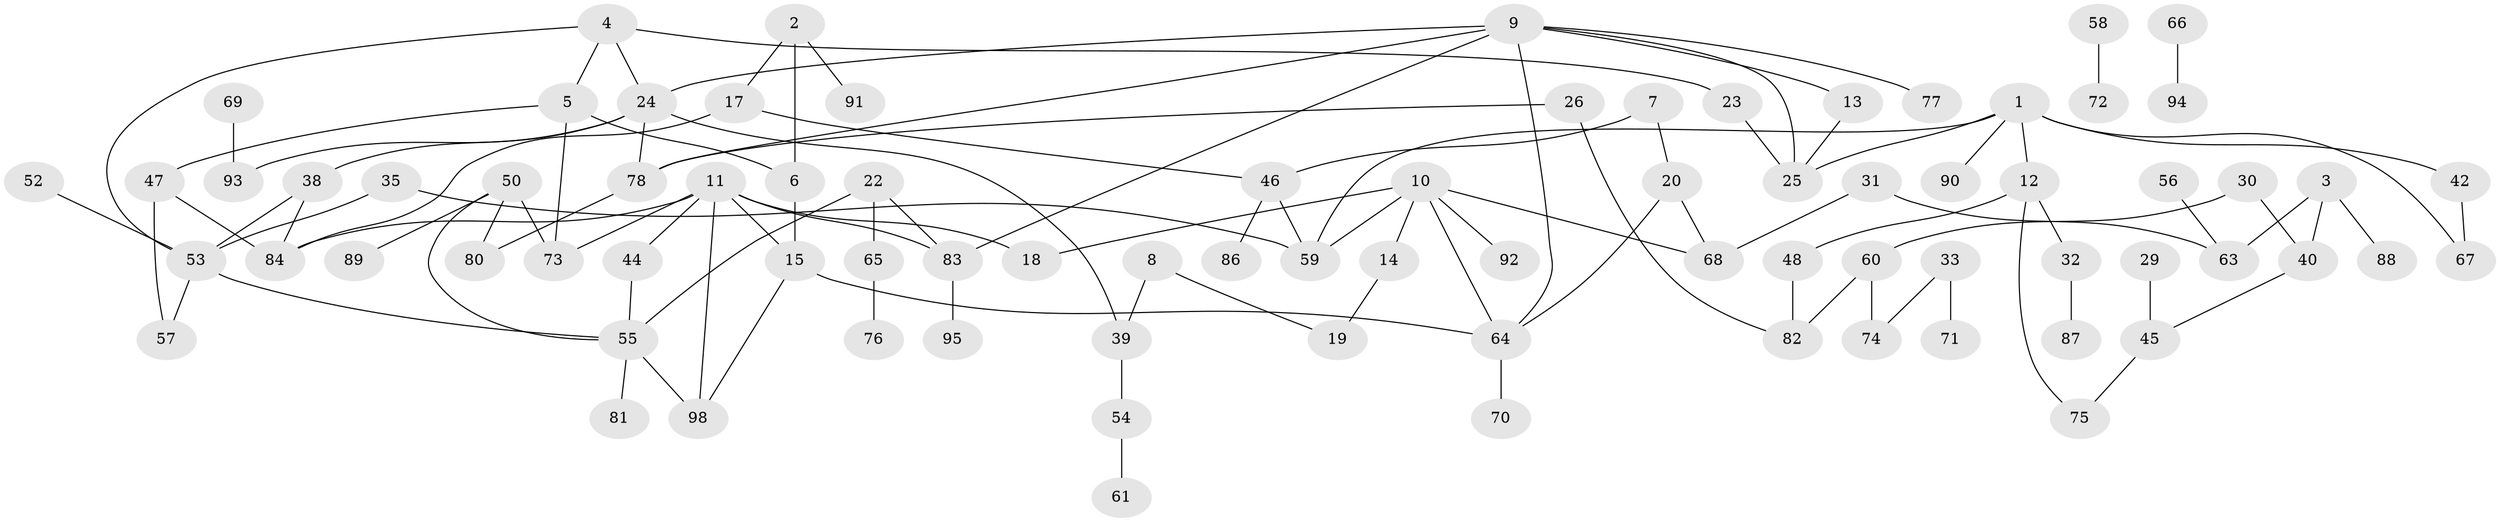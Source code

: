 // original degree distribution, {3: 0.17985611510791366, 2: 0.2589928057553957, 1: 0.28776978417266186, 5: 0.050359712230215826, 6: 0.02158273381294964, 4: 0.10071942446043165, 0: 0.10071942446043165}
// Generated by graph-tools (version 1.1) at 2025/47/03/04/25 22:47:54]
// undirected, 82 vertices, 107 edges
graph export_dot {
  node [color=gray90,style=filled];
  1;
  2;
  3;
  4;
  5;
  6;
  7;
  8;
  9;
  10;
  11;
  12;
  13;
  14;
  15;
  17;
  18;
  19;
  20;
  22;
  23;
  24;
  25;
  26;
  29;
  30;
  31;
  32;
  33;
  35;
  38;
  39;
  40;
  42;
  44;
  45;
  46;
  47;
  48;
  50;
  52;
  53;
  54;
  55;
  56;
  57;
  58;
  59;
  60;
  61;
  63;
  64;
  65;
  66;
  67;
  68;
  69;
  70;
  71;
  72;
  73;
  74;
  75;
  76;
  77;
  78;
  80;
  81;
  82;
  83;
  84;
  86;
  87;
  88;
  89;
  90;
  91;
  92;
  93;
  94;
  95;
  98;
  1 -- 12 [weight=1.0];
  1 -- 25 [weight=1.0];
  1 -- 42 [weight=1.0];
  1 -- 59 [weight=1.0];
  1 -- 67 [weight=1.0];
  1 -- 90 [weight=1.0];
  2 -- 6 [weight=1.0];
  2 -- 17 [weight=1.0];
  2 -- 91 [weight=1.0];
  3 -- 40 [weight=1.0];
  3 -- 63 [weight=1.0];
  3 -- 88 [weight=1.0];
  4 -- 5 [weight=1.0];
  4 -- 23 [weight=1.0];
  4 -- 24 [weight=1.0];
  4 -- 53 [weight=1.0];
  5 -- 6 [weight=1.0];
  5 -- 47 [weight=1.0];
  5 -- 73 [weight=1.0];
  6 -- 15 [weight=1.0];
  7 -- 20 [weight=1.0];
  7 -- 46 [weight=1.0];
  8 -- 19 [weight=1.0];
  8 -- 39 [weight=1.0];
  9 -- 13 [weight=1.0];
  9 -- 24 [weight=1.0];
  9 -- 25 [weight=1.0];
  9 -- 64 [weight=1.0];
  9 -- 77 [weight=1.0];
  9 -- 78 [weight=1.0];
  9 -- 83 [weight=1.0];
  10 -- 14 [weight=1.0];
  10 -- 18 [weight=1.0];
  10 -- 59 [weight=1.0];
  10 -- 64 [weight=1.0];
  10 -- 68 [weight=1.0];
  10 -- 92 [weight=1.0];
  11 -- 15 [weight=1.0];
  11 -- 18 [weight=1.0];
  11 -- 44 [weight=1.0];
  11 -- 73 [weight=1.0];
  11 -- 83 [weight=1.0];
  11 -- 84 [weight=1.0];
  11 -- 98 [weight=1.0];
  12 -- 32 [weight=1.0];
  12 -- 48 [weight=1.0];
  12 -- 75 [weight=1.0];
  13 -- 25 [weight=1.0];
  14 -- 19 [weight=1.0];
  15 -- 64 [weight=1.0];
  15 -- 98 [weight=1.0];
  17 -- 46 [weight=1.0];
  17 -- 84 [weight=1.0];
  20 -- 64 [weight=1.0];
  20 -- 68 [weight=1.0];
  22 -- 55 [weight=1.0];
  22 -- 65 [weight=1.0];
  22 -- 83 [weight=1.0];
  23 -- 25 [weight=1.0];
  24 -- 38 [weight=1.0];
  24 -- 39 [weight=1.0];
  24 -- 78 [weight=1.0];
  24 -- 93 [weight=1.0];
  26 -- 78 [weight=1.0];
  26 -- 82 [weight=1.0];
  29 -- 45 [weight=1.0];
  30 -- 40 [weight=1.0];
  30 -- 60 [weight=1.0];
  31 -- 63 [weight=1.0];
  31 -- 68 [weight=1.0];
  32 -- 87 [weight=1.0];
  33 -- 71 [weight=1.0];
  33 -- 74 [weight=1.0];
  35 -- 53 [weight=1.0];
  35 -- 59 [weight=1.0];
  38 -- 53 [weight=1.0];
  38 -- 84 [weight=1.0];
  39 -- 54 [weight=1.0];
  40 -- 45 [weight=1.0];
  42 -- 67 [weight=1.0];
  44 -- 55 [weight=1.0];
  45 -- 75 [weight=1.0];
  46 -- 59 [weight=1.0];
  46 -- 86 [weight=1.0];
  47 -- 57 [weight=1.0];
  47 -- 84 [weight=1.0];
  48 -- 82 [weight=1.0];
  50 -- 55 [weight=1.0];
  50 -- 73 [weight=1.0];
  50 -- 80 [weight=1.0];
  50 -- 89 [weight=1.0];
  52 -- 53 [weight=1.0];
  53 -- 55 [weight=1.0];
  53 -- 57 [weight=1.0];
  54 -- 61 [weight=1.0];
  55 -- 81 [weight=1.0];
  55 -- 98 [weight=1.0];
  56 -- 63 [weight=1.0];
  58 -- 72 [weight=1.0];
  60 -- 74 [weight=1.0];
  60 -- 82 [weight=1.0];
  64 -- 70 [weight=1.0];
  65 -- 76 [weight=1.0];
  66 -- 94 [weight=1.0];
  69 -- 93 [weight=1.0];
  78 -- 80 [weight=1.0];
  83 -- 95 [weight=1.0];
}
